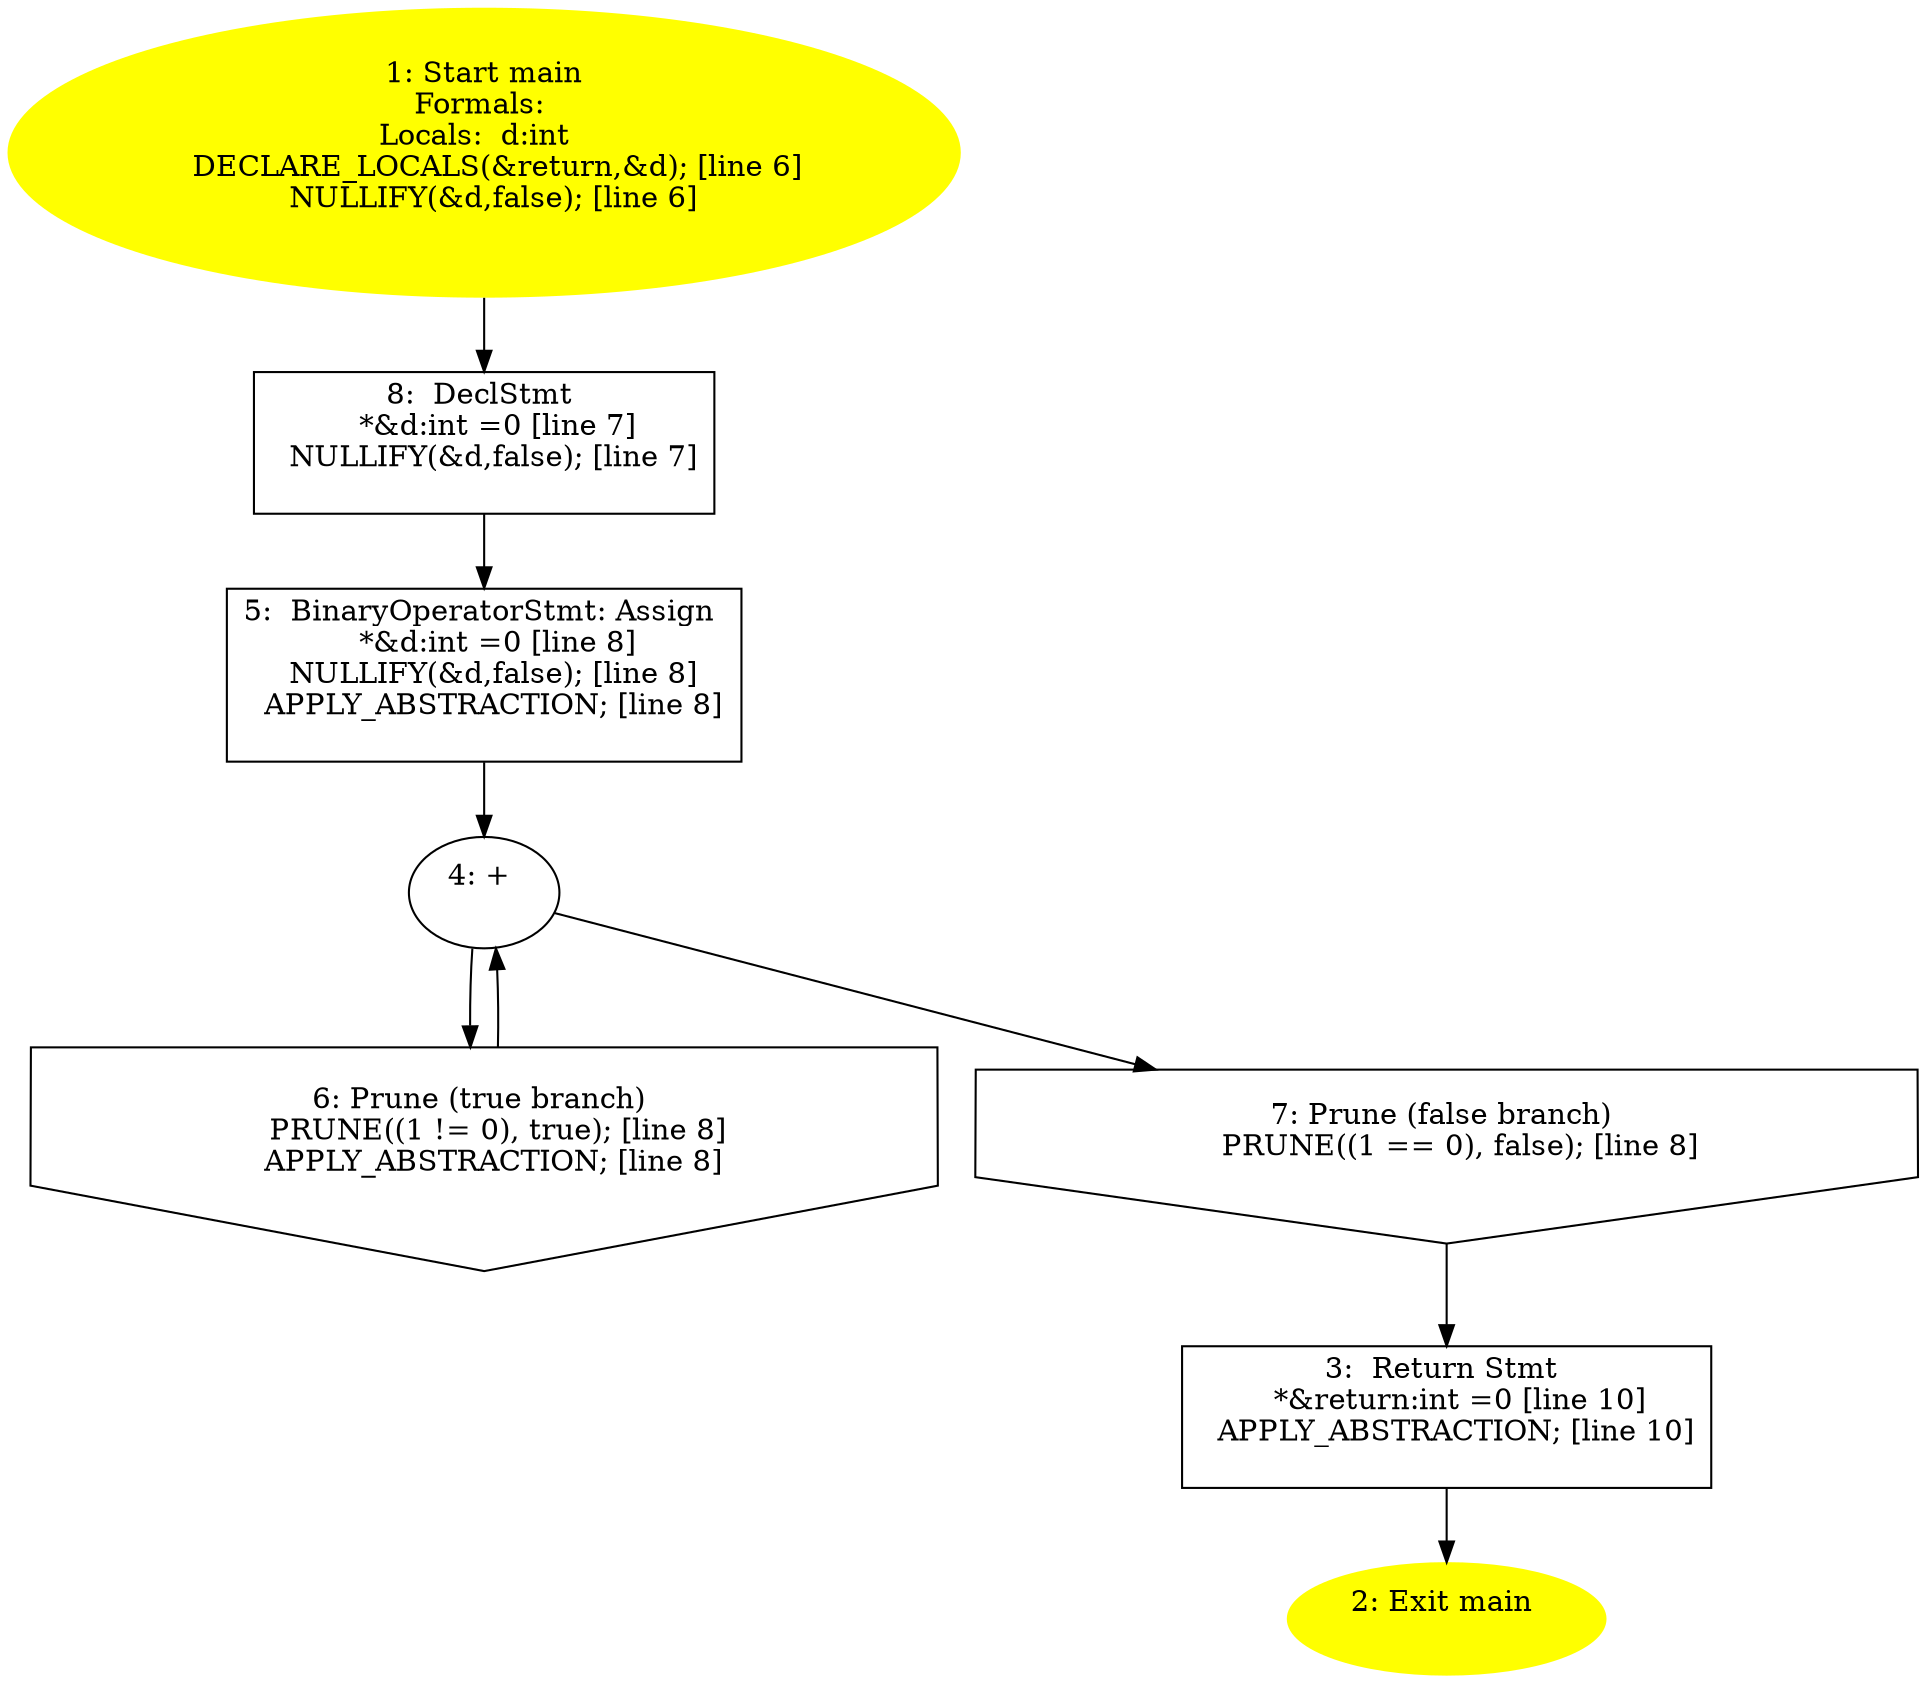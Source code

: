 digraph iCFG {
8 [label="8:  DeclStmt \n   *&d:int =0 [line 7]\n  NULLIFY(&d,false); [line 7]\n " shape="box"]
	

	 8 -> 5 ;
7 [label="7: Prune (false branch) \n   PRUNE((1 == 0), false); [line 8]\n " shape="invhouse"]
	

	 7 -> 3 ;
6 [label="6: Prune (true branch) \n   PRUNE((1 != 0), true); [line 8]\n  APPLY_ABSTRACTION; [line 8]\n " shape="invhouse"]
	

	 6 -> 4 ;
5 [label="5:  BinaryOperatorStmt: Assign \n   *&d:int =0 [line 8]\n  NULLIFY(&d,false); [line 8]\n  APPLY_ABSTRACTION; [line 8]\n " shape="box"]
	

	 5 -> 4 ;
4 [label="4: + \n  " ]
	

	 4 -> 6 ;
	 4 -> 7 ;
3 [label="3:  Return Stmt \n   *&return:int =0 [line 10]\n  APPLY_ABSTRACTION; [line 10]\n " shape="box"]
	

	 3 -> 2 ;
2 [label="2: Exit main \n  " color=yellow style=filled]
	

1 [label="1: Start main\nFormals: \nLocals:  d:int  \n   DECLARE_LOCALS(&return,&d); [line 6]\n  NULLIFY(&d,false); [line 6]\n " color=yellow style=filled]
	

	 1 -> 8 ;
}
